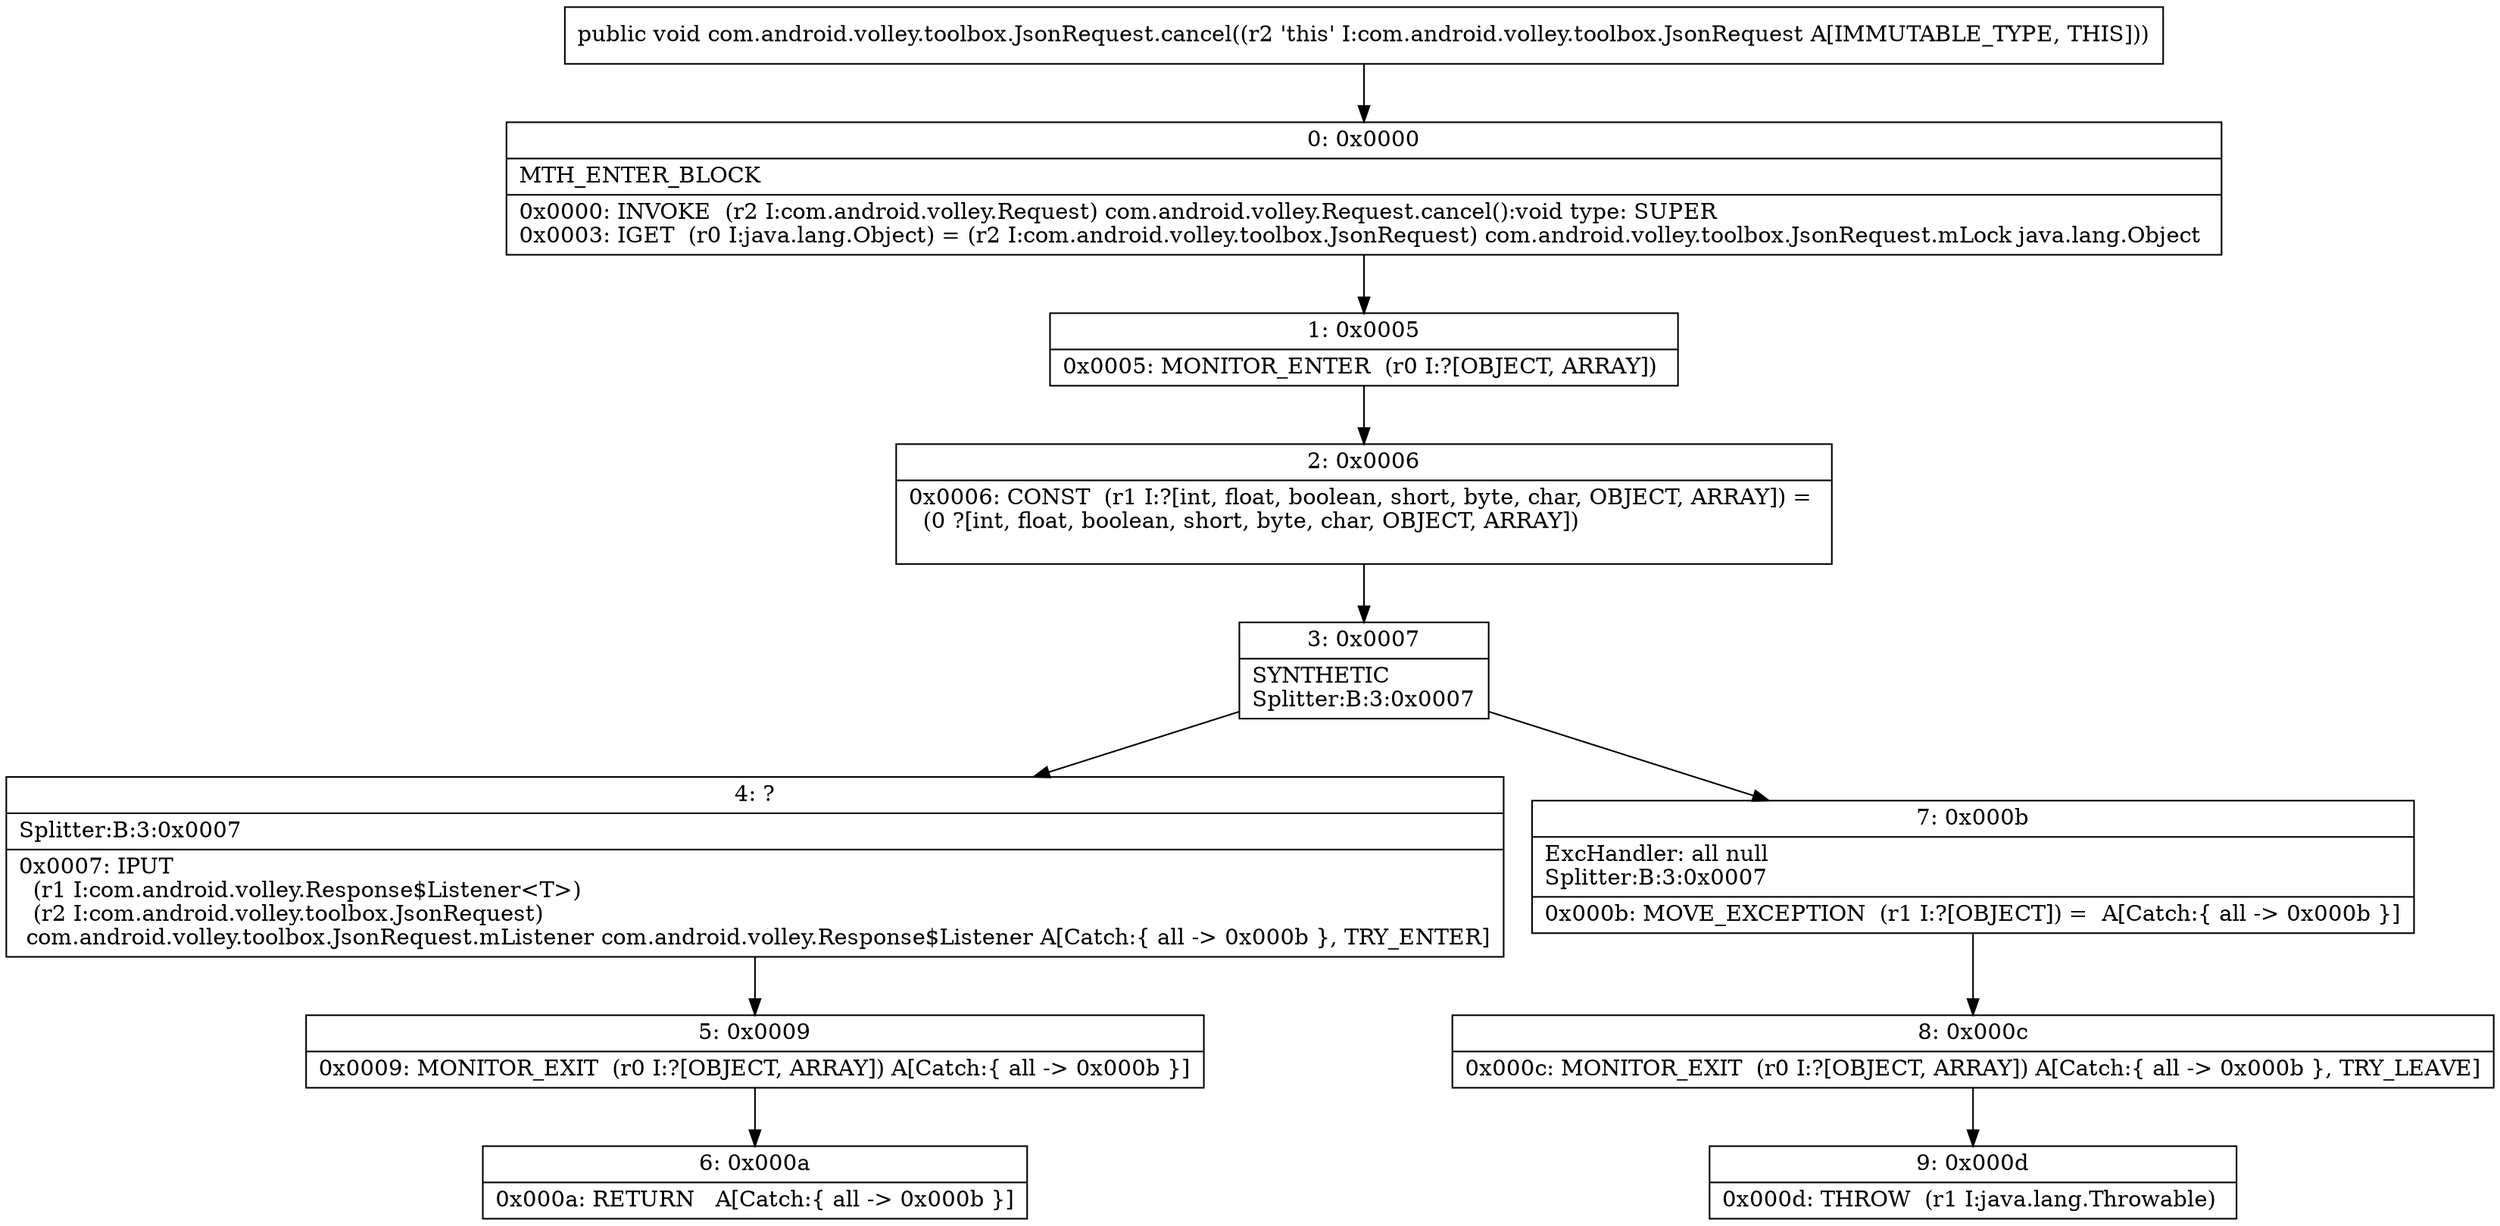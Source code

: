 digraph "CFG forcom.android.volley.toolbox.JsonRequest.cancel()V" {
Node_0 [shape=record,label="{0\:\ 0x0000|MTH_ENTER_BLOCK\l|0x0000: INVOKE  (r2 I:com.android.volley.Request) com.android.volley.Request.cancel():void type: SUPER \l0x0003: IGET  (r0 I:java.lang.Object) = (r2 I:com.android.volley.toolbox.JsonRequest) com.android.volley.toolbox.JsonRequest.mLock java.lang.Object \l}"];
Node_1 [shape=record,label="{1\:\ 0x0005|0x0005: MONITOR_ENTER  (r0 I:?[OBJECT, ARRAY]) \l}"];
Node_2 [shape=record,label="{2\:\ 0x0006|0x0006: CONST  (r1 I:?[int, float, boolean, short, byte, char, OBJECT, ARRAY]) = \l  (0 ?[int, float, boolean, short, byte, char, OBJECT, ARRAY])\l \l}"];
Node_3 [shape=record,label="{3\:\ 0x0007|SYNTHETIC\lSplitter:B:3:0x0007\l}"];
Node_4 [shape=record,label="{4\:\ ?|Splitter:B:3:0x0007\l|0x0007: IPUT  \l  (r1 I:com.android.volley.Response$Listener\<T\>)\l  (r2 I:com.android.volley.toolbox.JsonRequest)\l com.android.volley.toolbox.JsonRequest.mListener com.android.volley.Response$Listener A[Catch:\{ all \-\> 0x000b \}, TRY_ENTER]\l}"];
Node_5 [shape=record,label="{5\:\ 0x0009|0x0009: MONITOR_EXIT  (r0 I:?[OBJECT, ARRAY]) A[Catch:\{ all \-\> 0x000b \}]\l}"];
Node_6 [shape=record,label="{6\:\ 0x000a|0x000a: RETURN   A[Catch:\{ all \-\> 0x000b \}]\l}"];
Node_7 [shape=record,label="{7\:\ 0x000b|ExcHandler: all null\lSplitter:B:3:0x0007\l|0x000b: MOVE_EXCEPTION  (r1 I:?[OBJECT]) =  A[Catch:\{ all \-\> 0x000b \}]\l}"];
Node_8 [shape=record,label="{8\:\ 0x000c|0x000c: MONITOR_EXIT  (r0 I:?[OBJECT, ARRAY]) A[Catch:\{ all \-\> 0x000b \}, TRY_LEAVE]\l}"];
Node_9 [shape=record,label="{9\:\ 0x000d|0x000d: THROW  (r1 I:java.lang.Throwable) \l}"];
MethodNode[shape=record,label="{public void com.android.volley.toolbox.JsonRequest.cancel((r2 'this' I:com.android.volley.toolbox.JsonRequest A[IMMUTABLE_TYPE, THIS])) }"];
MethodNode -> Node_0;
Node_0 -> Node_1;
Node_1 -> Node_2;
Node_2 -> Node_3;
Node_3 -> Node_4;
Node_3 -> Node_7;
Node_4 -> Node_5;
Node_5 -> Node_6;
Node_7 -> Node_8;
Node_8 -> Node_9;
}

